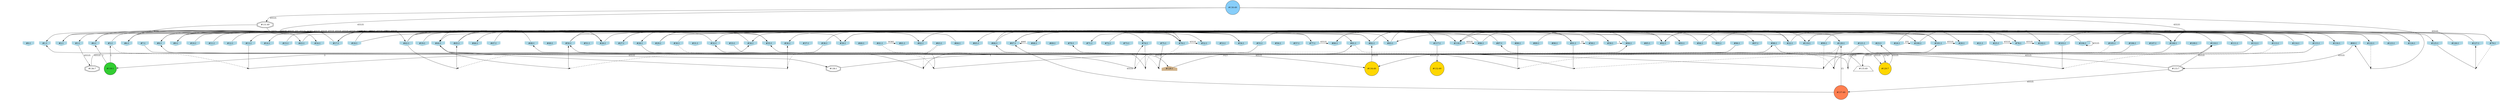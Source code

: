 digraph G {
node[shape = circle]
rankInputs [style = invisible]
rankOutputs [style = invisible]
rankInputs -> rankOutputs [color=invis]
0 [label="#0:1", style = filled, shape = invhouse, color=lightblue]
1 [label="#1:1", style = filled, shape = invhouse, color=lightblue]
2 [label="#2:1", style = filled, shape = invhouse, color=lightblue]
3 [label="#3:1", style = filled, shape = invhouse, color=lightblue]
4 [label="#4:1", style = filled, shape = invhouse, color=lightblue]
5 [label="#5:1", style = filled, shape = invhouse, color=lightblue]
6 [label="#6:1", style = filled, shape = invhouse, color=lightblue]
7 [label="#7:1", style = filled, shape = invhouse, color=lightblue]
8 [label="#8:1", style = filled, shape = invhouse, color=lightblue]
9 [label="#9:1", style = filled, shape = invhouse, color=lightblue]
10 [label="#10:1", style = filled, shape = invhouse, color=lightblue]
11 [label="#11:1", style = filled, shape = invhouse, color=lightblue]
12 [label="#12:1", style = filled, shape = invhouse, color=lightblue]
13 [label="#13:1", style = filled, shape = invhouse, color=lightblue]
14 [label="#14:1", style = filled, shape = invhouse, color=lightblue]
15 [label="#15:1", style = filled, shape = invhouse, color=lightblue]
16 [label="#16:1", style = filled, shape = invhouse, color=lightblue]
17 [label="#17:1", style = filled, shape = invhouse, color=lightblue]
18 [label="#18:1", style = filled, shape = invhouse, color=lightblue]
19 [label="#19:1", style = filled, shape = invhouse, color=lightblue]
20 [label="#20:1", style = filled, shape = invhouse, color=lightblue]
21 [label="#21:1", style = filled, shape = invhouse, color=lightblue]
22 [label="#22:1", style = filled, shape = invhouse, color=lightblue]
23 [label="#23:1", style = filled, shape = invhouse, color=lightblue]
24 [label="#24:1", style = filled, shape = invhouse, color=lightblue]
25 [label="#25:1", style = filled, shape = invhouse, color=lightblue]
26 [label="#26:1", style = filled, shape = invhouse, color=lightblue]
27 [label="#27:1", style = filled, shape = invhouse, color=lightblue]
28 [label="#28:1", style = filled, shape = invhouse, color=lightblue]
29 [label="#29:1", style = filled, shape = invhouse, color=lightblue]
30 [label="#30:1", style = filled, shape = invhouse, color=lightblue]
31 [label="#31:1", style = filled, shape = invhouse, color=lightblue]
32 [label="#32:1", style = filled, shape = invhouse, color=lightblue]
33 [label="#33:1", style = filled, shape = invhouse, color=lightblue]
34 [label="#34:1", style = filled, shape = invhouse, color=lightblue]
35 [label="#35:1", style = filled, shape = invhouse, color=lightblue]
36 [label="#36:1", style = filled, shape = invhouse, color=lightblue]
37 [label="#37:1", style = filled, shape = invhouse, color=lightblue]
38 [label="#38:1", style = filled, shape = invhouse, color=lightblue]
39 [label="#39:1", style = filled, shape = invhouse, color=lightblue]
40 [label="#40:1", style = filled, shape = invhouse, color=lightblue]
41 [label="#41:1", style = filled, shape = invhouse, color=lightblue]
42 [label="#42:1", style = filled, shape = invhouse, color=lightblue]
43 [label="#43:1", style = filled, shape = invhouse, color=lightblue]
44 [label="#44:1", style = filled, shape = invhouse, color=lightblue]
45 [label="#45:1", style = filled, shape = invhouse, color=lightblue]
46 [label="#46:1", style = filled, shape = invhouse, color=lightblue]
47 [label="#47:1", style = filled, shape = invhouse, color=lightblue]
48 [label="#48:1", style = filled, shape = invhouse, color=lightblue]
49 [label="#49:1", style = filled, shape = invhouse, color=lightblue]
50 [label="#50:1", style = filled, shape = invhouse, color=lightblue]
51 [label="#51:1", style = filled, shape = invhouse, color=lightblue]
52 [label="#52:1", style = filled, shape = invhouse, color=lightblue]
53 [label="#53:1", style = filled, shape = invhouse, color=lightblue]
54 [label="#54:1", style = filled, shape = invhouse, color=lightblue]
55 [label="#55:1", style = filled, shape = invhouse, color=lightblue]
56 [label="#56:1", style = filled, shape = invhouse, color=lightblue]
57 [label="#57:1", style = filled, shape = invhouse, color=lightblue]
58 [label="#58:1", style = filled, shape = invhouse, color=lightblue]
59 [label="#59:1", style = filled, shape = invhouse, color=lightblue]
60 [label="#60:1", style = filled, shape = invhouse, color=lightblue]
61 [label="#61:1", style = filled, shape = invhouse, color=lightblue]
62 [label="#62:1", style = filled, shape = invhouse, color=lightblue]
63 [label="#63:1", style = filled, shape = invhouse, color=lightblue]
64 [label="#64:1", style = filled, shape = invhouse, color=lightblue]
65 [label="#65:1", style = filled, shape = invhouse, color=lightblue]
66 [label="#66:1", style = filled, shape = invhouse, color=lightblue]
67 [label="#67:1", style = filled, shape = invhouse, color=lightblue]
68 [label="#68:1", style = filled, shape = invhouse, color=lightblue]
69 [label="#69:1", style = filled, shape = invhouse, color=lightblue]
70 [label="#70:1", style = filled, shape = invhouse, color=lightblue]
71 [label="#71:1", style = filled, shape = invhouse, color=lightblue]
72 [label="#72:1", style = filled, shape = invhouse, color=lightblue]
73 [label="#73:1", style = filled, shape = invhouse, color=lightblue]
74 [label="#74:1", style = filled, shape = invhouse, color=lightblue]
75 [label="#75:1", style = filled, shape = invhouse, color=lightblue]
76 [label="#76:1", style = filled, shape = invhouse, color=lightblue]
77 [label="#77:1", style = filled, shape = invhouse, color=lightblue]
78 [label="#78:1", style = filled, shape = invhouse, color=lightblue]
79 [label="#79:1", style = filled, shape = invhouse, color=lightblue]
80 [label="#80:1", style = filled, shape = invhouse, color=lightblue]
81 [label="#81:1", style = filled, shape = invhouse, color=lightblue]
82 [label="#82:1", style = filled, shape = invhouse, color=lightblue]
83 [label="#83:1", style = filled, shape = invhouse, color=lightblue]
84 [label="#84:1", style = filled, shape = invhouse, color=lightblue]
85 [label="#85:1", style = filled, shape = invhouse, color=lightblue]
86 [label="#86:1", style = filled, shape = invhouse, color=lightblue]
87 [label="#87:1", style = filled, shape = invhouse, color=lightblue]
88 [label="#88:1", style = filled, shape = invhouse, color=lightblue]
89 [label="#89:1", style = filled, shape = invhouse, color=lightblue]
90 [label="#90:1", style = filled, shape = invhouse, color=lightblue]
91 [label="#91:1", style = filled, shape = invhouse, color=lightblue]
92 [label="#92:1", style = filled, shape = invhouse, color=lightblue]
93 [label="#93:1", style = filled, shape = invhouse, color=lightblue]
94 [label="#94:1", style = filled, shape = invhouse, color=lightblue]
95 [label="#95:1", style = filled, shape = invhouse, color=lightblue]
96 [label="#96:1", style = filled, shape = invhouse, color=lightblue]
97 [label="#97:1", style = filled, shape = invhouse, color=lightblue]
98 [label="#98:1", style = filled, shape = invhouse, color=lightblue]
99 [label="#99:1", style = filled, shape = invhouse, color=lightblue]
100 [label="#100:1", style = filled, shape = invhouse, color=lightblue]
101 [label="#101:1", style = filled, shape = invhouse, color=lightblue]
102 [label="#102:1", style = filled, shape = invhouse, color=lightblue]
103 [label="#103:1", style = filled, shape = invhouse, color=lightblue]
104 [label="#104:1", style = filled, shape = invhouse, color=lightblue]
105 [label="#105:1", style = filled, shape = invhouse, color=lightblue]
106 [label="#106:1", style = filled, shape = invhouse, color=lightblue]
107 [label="#107:1", style = filled, shape = invhouse, color=lightblue]
108 [label="#108:1", style = filled, shape = invhouse, color=lightblue]
109 [label="#109:1", style = filled, shape = invhouse, color=lightblue]
110 [label="#110:1", style = filled, shape = invhouse, color=lightblue]
111 [label="#111:1", style = filled, shape = invhouse, color=lightblue]
112 [label="#112:1", style = filled, shape = invhouse, color=lightblue]
113 [label="#113:1", style = filled, shape = invhouse, color=lightblue]
114 [label="#114:1", style = filled, shape = invhouse, color=lightblue]
115 [label="#115:1", style = filled, shape = invhouse, color=lightblue]
116 [label="#116:1", style = filled, shape = invhouse, color=lightblue]
117 [label="#117:1", style = filled, shape = invhouse, color=lightblue]
118 [label="#118:1", style = filled, shape = invhouse, color=lightblue]
119 [label="#119:1", style = filled, shape = invhouse, color=lightblue]
120 [label="#120:1", style = filled, shape = invhouse, color=lightblue]
121 [label="#121:1", style = filled, shape = invhouse, color=lightblue]
122 [label="#122:1", style = filled, shape = invhouse, color=lightblue]
123 [label="#123:1", style = filled, shape = invhouse, color=lightblue]
124 [label="#124:1", style = filled, shape = invhouse, color=lightblue]
125 [label="#125:1", style = filled, shape = invhouse, color=lightblue]
126 [label="#126:1", style = filled, shape = invhouse, color=lightblue]
127 [label="#127:1", style = filled, shape = invhouse, color=lightblue]
128 [label="#128:1", style = filled, shape = house, color=tan]
129 [label="#129:7", style = filled, fillcolor = gold]
130 [label="#130:49", style = filled, fillcolor = lightskyblue]
131 [label="#131:49", shape = doubleoctagon]
132 [label="#132:49", style = filled, fillcolor = gold]
133 [label="#133:7", shape = doubleoctagon]
134 [label="#134:49", style = filled, fillcolor = gold]
135 [label="#135:49", shape = trapezium]
136 [label="#136:7", shape = doubleoctagon]
137 [label="#137:49", style = filled, fillcolor = coral]
138 [label="#138:1", shape = doubleoctagon]
139 [label="#139:1", style = filled, fillcolor=limegreen]
28 -> 128 [label = "65535"]
84 -> 28 [label = "65535"]
133 -> 35 [label = "65535"]
133 -> 110 [label = "65535"]
34 -> 27 [label = "65535"]
22 -> 115 [label = "65535"]
33 -> 134 [label = "65535"]
45 -> 54 [label = "65535"]
91 -> 32 [label = "65535"]
55 -> 83 [label = "65535"]
134 -> 82 [label = "65535"]
77 -> 80 [label = "65535"]
17 -> 3 [label = "65535"]
76 -> 52 [label = "65535"]
86 -> 13 [label = "65535"]
4 -> 35 [label = "65535"]
11 -> 54 [label = "65535"]
82 -> 17 [label = "65535"]
47 -> 62 [label = "65535"]
141 [shape = point]
81 -> 141 [style = dashed]
120 -> 141 [dir = none]
141 -> 110
99 -> 124 [label = "65535"]
78 -> 102 [label = "65535"]
106 -> 134 [label = "65535"]
113 -> 105 [label = "65535"]
142 [shape = point]
115 -> 142 [style = dashed]
91 -> 142 [dir = none]
142 -> 70
129 -> 23 [label = "65535"]
143 [shape = point]
121 -> 143 [style = dashed]
108 -> 143 [dir = none]
143 -> 44
112 -> 44 [label = "65535"]
144 [shape = point]
63 -> 144 [style = dashed]
44 -> 144 [dir = none]
144 -> 36
104 -> 36 [label = "65535"]
111 -> 118 [label = "65535"]
98 -> 129 [label = "65535"]
136 -> 34 [label = "65535"]
130 -> 16 [label = "65535"]
104 -> 104 [label = "65535"]
89 -> 92 [label = "65535"]
94 -> 118 [label = "65535"]
145 [shape = point]
99 -> 145 [style = dashed]
115 -> 145 [dir = none]
145 -> 66
66 -> 77 [label = "65535"]
17 -> 35 [label = "65535"]
146 [shape = point]
105 -> 146 [style = dashed]
88 -> 146 [dir = none]
146 -> 1
130 -> 83 [label = "65535"]
103 -> 116 [label = "65535"]
25 -> 78 [label = "65535"]
18 -> 125 [label = "65535"]
147 [shape = point]
120 -> 147 [style = dashed]
42 -> 147 [dir = none]
147 -> 45
137 -> 67 [label = "65535"]
133 -> 137 [label = "65535"]
98 -> 17 [label = "65535"]
8 -> 25 [label = "65535"]
101 -> 20 [label = "65535"]
24 -> 78 [label = "65535"]
12 -> 26 [label = "65535"]
135 -> 87 [label = "65535"]
108 -> 92 [label = "65535"]
42 -> 124 [label = "65535"]
130 -> 131 [label = "65535"]
60 -> 133 [label = "65535"]
127 -> 6 [label = "65535"]
4 -> 122 [label = "65535"]
8 -> 92 [label = "65535"]
82 -> 117 [label = "65535"]
86 -> 91 [label = "65535"]
100 -> 20 [label = "16383"]
48 -> 46 [label = "1023"]
121 -> 129 [label = "32767"]
32 -> 4 [label = "16383"]
148 [shape = point]
30 -> 148 [style = dashed]
96 -> 148 [dir = none]
148 -> 32
149 [shape = point]
41 -> 149 [style = dashed]
75 -> 149 [dir = none]
149 -> 81
150 [shape = point]
5 -> 150 [style = dashed]
13 -> 150 [dir = none]
150 -> 98
68 -> 67 [label = "4095"]
17 -> 35 [label = "31"]
88 -> 67 [label = "65535"]
128 -> 101 [label = "1023"]
42 -> 108 [label = "65535"]
22 -> 6 [label = "65535"]
87 -> 1 [label = "65535"]
9 -> 39 [label = "65535"]
26 -> 74 [label = "65535"]
2 -> 100 [label = "1023"]
41 -> 61 [label = "16383"]
64 -> 2 [label = "255"]
30 -> 113 [label = "31"]
80 -> 120 [label = "65535"]
83 -> 59 [label = "65535"]
29 -> 115 [label = "127"]
43 -> 79 [label = "65535"]
72 -> 76 [label = "65535"]
101 -> 62 [label = "65535"]
82 -> 112 [label = "127"]
131 -> 6 [label = "8191"]
84 -> 71 [label = "8191"]
131 -> 43 [label = "1023"]
92 -> 68 [label = "4095"]
91 -> 58 [label = "15"]
58 -> 34 [label = "65535"]
24 -> 100 [label = "255"]
151 [shape = point]
63 -> 151 [style = dashed]
55 -> 151 [dir = none]
151 -> 50
117 -> 132 [label = "31"]
15 -> 101 [label = "65535"]
50 -> 113 [label = "63"]
50 -> 26 [label = "31"]
19 -> 101 [label = "65535"]
95 -> 8 [label = "7"]
95 -> 119 [label = "65535"]
101 -> 65 [label = "65535"]
10 -> 93 [label = "65535"]
77 -> 44 [label = "65535"]
2 -> 79 [label = "65535"]
120 -> 9 [label = "15"]
45 -> 101 [label = "3"]
138 -> 84 [label = "1"]
44 -> 138 [label = "65535"]
42 -> 54 [label = "65535"]
39 -> 97 [label = "65535"]
126 -> 119 [label = "65535"]
137 -> 120 [label = "15"]
29 -> 102 [label = "15"]
27 -> 82 [label = "15"]
118 -> 86 [label = "65535"]
5 -> 76 [label = "65535"]
152 [shape = point]
121 -> 152 [style = dashed]
74 -> 152 [dir = none]
152 -> 8
94 -> 115 [label = "15"]
153 [shape = point]
76 -> 153 [style = dashed]
7 -> 153 [dir = none]
153 -> 74
66 -> 108 [label = "1"]
154 [shape = point]
96 -> 154 [style = dashed]
44 -> 154 [dir = none]
154 -> 50
38 -> 52 [label = "65535"]
155 [shape = point]
79 -> 155 [style = dashed]
125 -> 155 [dir = none]
155 -> 127
139 -> 5 [label = "1"]
38 -> 139 [label = "3"]
92 -> 22 [label = "1"]
67 -> 118 [label = "65535"]
59 -> 84 [label = "1"]
9 -> 76 [label = "65535"]
123 -> 80 [label = "3"]
110 -> 108 [label = "1"]
18 -> 81 [label = "1"]
112 -> 135 [label = "65535"]
156 [shape = point]
113 -> 156 [style = dashed]
103 -> 156 [dir = none]
156 -> 48
139 -> 4 [label = "1"]
114 -> 14 [label = "65535"]
17 -> 42 [label = "65535"]
3 -> 136 [label = "65535"]
157 [shape = point]
122 -> 157 [style = dashed]
130 -> 157 [dir = none]
157 -> 60
76 -> 39 [label = "65535"]
122 -> 67 [label = "65535"]
{
	rank = same
	rankdir = TB
	rankInputs -> 0 -> 1 -> 2 -> 3 -> 4 -> 5 -> 6 -> 7 -> 8 -> 9 -> 10 -> 11 -> 12 -> 13 -> 14 -> 15 -> 16 -> 17 -> 18 -> 19 -> 20 -> 21 -> 22 -> 23 -> 24 -> 25 -> 26 -> 27 -> 28 -> 29 -> 30 -> 31 -> 32 -> 33 -> 34 -> 35 -> 36 -> 37 -> 38 -> 39 -> 40 -> 41 -> 42 -> 43 -> 44 -> 45 -> 46 -> 47 -> 48 -> 49 -> 50 -> 51 -> 52 -> 53 -> 54 -> 55 -> 56 -> 57 -> 58 -> 59 -> 60 -> 61 -> 62 -> 63 -> 64 -> 65 -> 66 -> 67 -> 68 -> 69 -> 70 -> 71 -> 72 -> 73 -> 74 -> 75 -> 76 -> 77 -> 78 -> 79 -> 80 -> 81 -> 82 -> 83 -> 84 -> 85 -> 86 -> 87 -> 88 -> 89 -> 90 -> 91 -> 92 -> 93 -> 94 -> 95 -> 96 -> 97 -> 98 -> 99 -> 100 -> 101 -> 102 -> 103 -> 104 -> 105 -> 106 -> 107 -> 108 -> 109 -> 110 -> 111 -> 112 -> 113 -> 114 -> 115 -> 116 -> 117 -> 118 -> 119 -> 120 -> 121 -> 122 -> 123 -> 124 -> 125 -> 126 -> 127 [style = invis]
}
{
	rank = same
	rankdir = TB
	rankOutputs -> 128 [style = invis]
}
}
